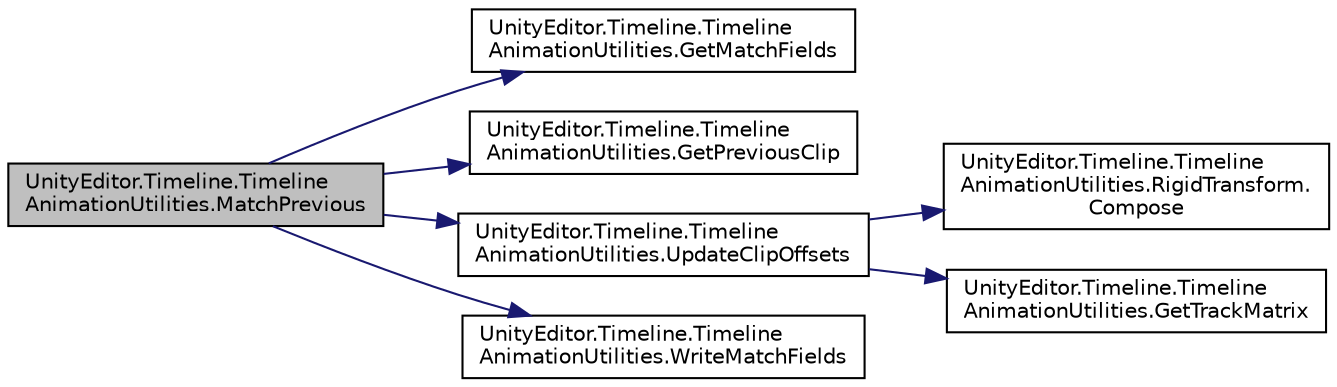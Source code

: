digraph "UnityEditor.Timeline.TimelineAnimationUtilities.MatchPrevious"
{
 // LATEX_PDF_SIZE
  edge [fontname="Helvetica",fontsize="10",labelfontname="Helvetica",labelfontsize="10"];
  node [fontname="Helvetica",fontsize="10",shape=record];
  rankdir="LR";
  Node1 [label="UnityEditor.Timeline.Timeline\lAnimationUtilities.MatchPrevious",height=0.2,width=0.4,color="black", fillcolor="grey75", style="filled", fontcolor="black",tooltip=" "];
  Node1 -> Node2 [color="midnightblue",fontsize="10",style="solid",fontname="Helvetica"];
  Node2 [label="UnityEditor.Timeline.Timeline\lAnimationUtilities.GetMatchFields",height=0.2,width=0.4,color="black", fillcolor="white", style="filled",URL="$class_unity_editor_1_1_timeline_1_1_timeline_animation_utilities.html#adc78dfd5e81777f2c0aaf2a8ebd52299",tooltip=" "];
  Node1 -> Node3 [color="midnightblue",fontsize="10",style="solid",fontname="Helvetica"];
  Node3 [label="UnityEditor.Timeline.Timeline\lAnimationUtilities.GetPreviousClip",height=0.2,width=0.4,color="black", fillcolor="white", style="filled",URL="$class_unity_editor_1_1_timeline_1_1_timeline_animation_utilities.html#a4b3b2570d0ee03e8cc6f15314ea7946b",tooltip=" "];
  Node1 -> Node4 [color="midnightblue",fontsize="10",style="solid",fontname="Helvetica"];
  Node4 [label="UnityEditor.Timeline.Timeline\lAnimationUtilities.UpdateClipOffsets",height=0.2,width=0.4,color="black", fillcolor="white", style="filled",URL="$class_unity_editor_1_1_timeline_1_1_timeline_animation_utilities.html#ab78781ab97ad2ae5a66a40ef3413b59f",tooltip=" "];
  Node4 -> Node5 [color="midnightblue",fontsize="10",style="solid",fontname="Helvetica"];
  Node5 [label="UnityEditor.Timeline.Timeline\lAnimationUtilities.RigidTransform.\lCompose",height=0.2,width=0.4,color="black", fillcolor="white", style="filled",URL="$struct_unity_editor_1_1_timeline_1_1_timeline_animation_utilities_1_1_rigid_transform.html#a6bc22f166dddf12d8eac13f50b219d0c",tooltip=" "];
  Node4 -> Node6 [color="midnightblue",fontsize="10",style="solid",fontname="Helvetica"];
  Node6 [label="UnityEditor.Timeline.Timeline\lAnimationUtilities.GetTrackMatrix",height=0.2,width=0.4,color="black", fillcolor="white", style="filled",URL="$class_unity_editor_1_1_timeline_1_1_timeline_animation_utilities.html#a62d4fcd4126fcc6f994d8dff000e1d8d",tooltip=" "];
  Node1 -> Node7 [color="midnightblue",fontsize="10",style="solid",fontname="Helvetica"];
  Node7 [label="UnityEditor.Timeline.Timeline\lAnimationUtilities.WriteMatchFields",height=0.2,width=0.4,color="black", fillcolor="white", style="filled",URL="$class_unity_editor_1_1_timeline_1_1_timeline_animation_utilities.html#ae3b56eba28e9a0669114c0646f5bc6bc",tooltip=" "];
}
